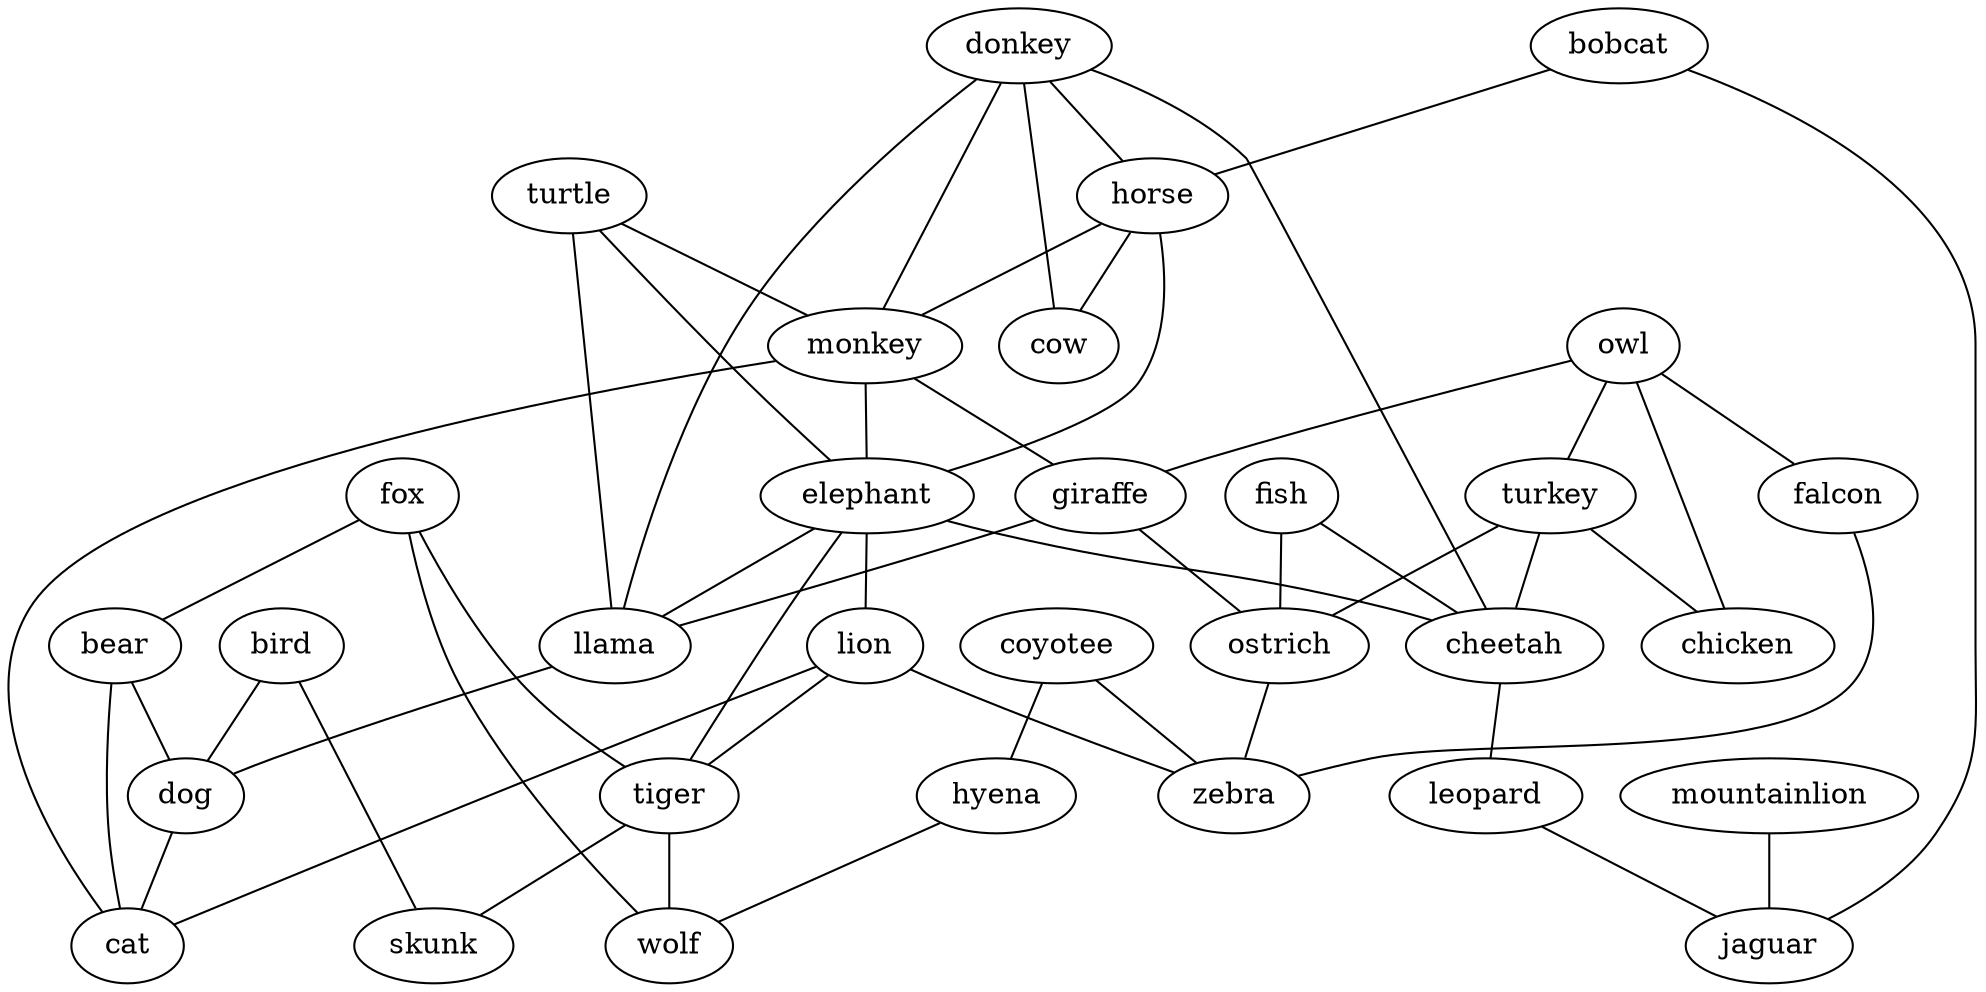 strict graph  {
	turtle -- monkey	 [weight=1];
	turtle -- elephant	 [weight=1];
	turtle -- llama	 [weight=1];
	owl -- turkey	 [weight=1];
	owl -- giraffe	 [weight=1];
	owl -- falcon	 [weight=1];
	owl -- chicken	 [weight=1];
	donkey -- horse	 [weight=1];
	donkey -- monkey	 [weight=1];
	donkey -- cheetah	 [weight=1];
	donkey -- llama	 [weight=1];
	donkey -- cow	 [weight=1];
	fish -- cheetah	 [weight=1];
	fish -- ostrich	 [weight=1];
	bobcat -- horse	 [weight=1];
	bobcat -- jaguar	 [weight=1];
	turkey -- cheetah	 [weight=1];
	turkey -- ostrich	 [weight=1];
	turkey -- chicken	 [weight=1];
	horse -- monkey	 [weight=1];
	horse -- elephant	 [weight=1];
	horse -- cow	 [weight=1];
	monkey -- elephant	 [weight=1];
	monkey -- giraffe	 [weight=1];
	monkey -- cat	 [weight=1];
	fox -- bear	 [weight=1];
	fox -- tiger	 [weight=1];
	fox -- wolf	 [weight=1];
	elephant -- cheetah	 [weight=1];
	elephant -- lion	 [weight=1];
	elephant -- tiger	 [weight=1];
	elephant -- llama	 [weight=1];
	cheetah -- leopard	 [weight=1];
	bird -- dog	 [weight=1];
	bird -- skunk	 [weight=1];
	coyotee -- hyena	 [weight=1];
	coyotee -- zebra	 [weight=1];
	lion -- tiger	 [weight=1];
	lion -- cat	 [weight=1];
	lion -- zebra	 [weight=1];
	leopard -- jaguar	 [weight=1];
	bear -- dog	 [weight=1];
	bear -- cat	 [weight=1];
	tiger -- wolf	 [weight=1];
	tiger -- skunk	 [weight=1];
	giraffe -- llama	 [weight=1];
	giraffe -- ostrich	 [weight=1];
	llama -- dog	 [weight=1];
	falcon -- zebra	 [weight=1];
	ostrich -- zebra	 [weight=1];
	mountainlion -- jaguar	 [weight=1];
	dog -- cat	 [weight=1];
	hyena -- wolf	 [weight=1];
}
